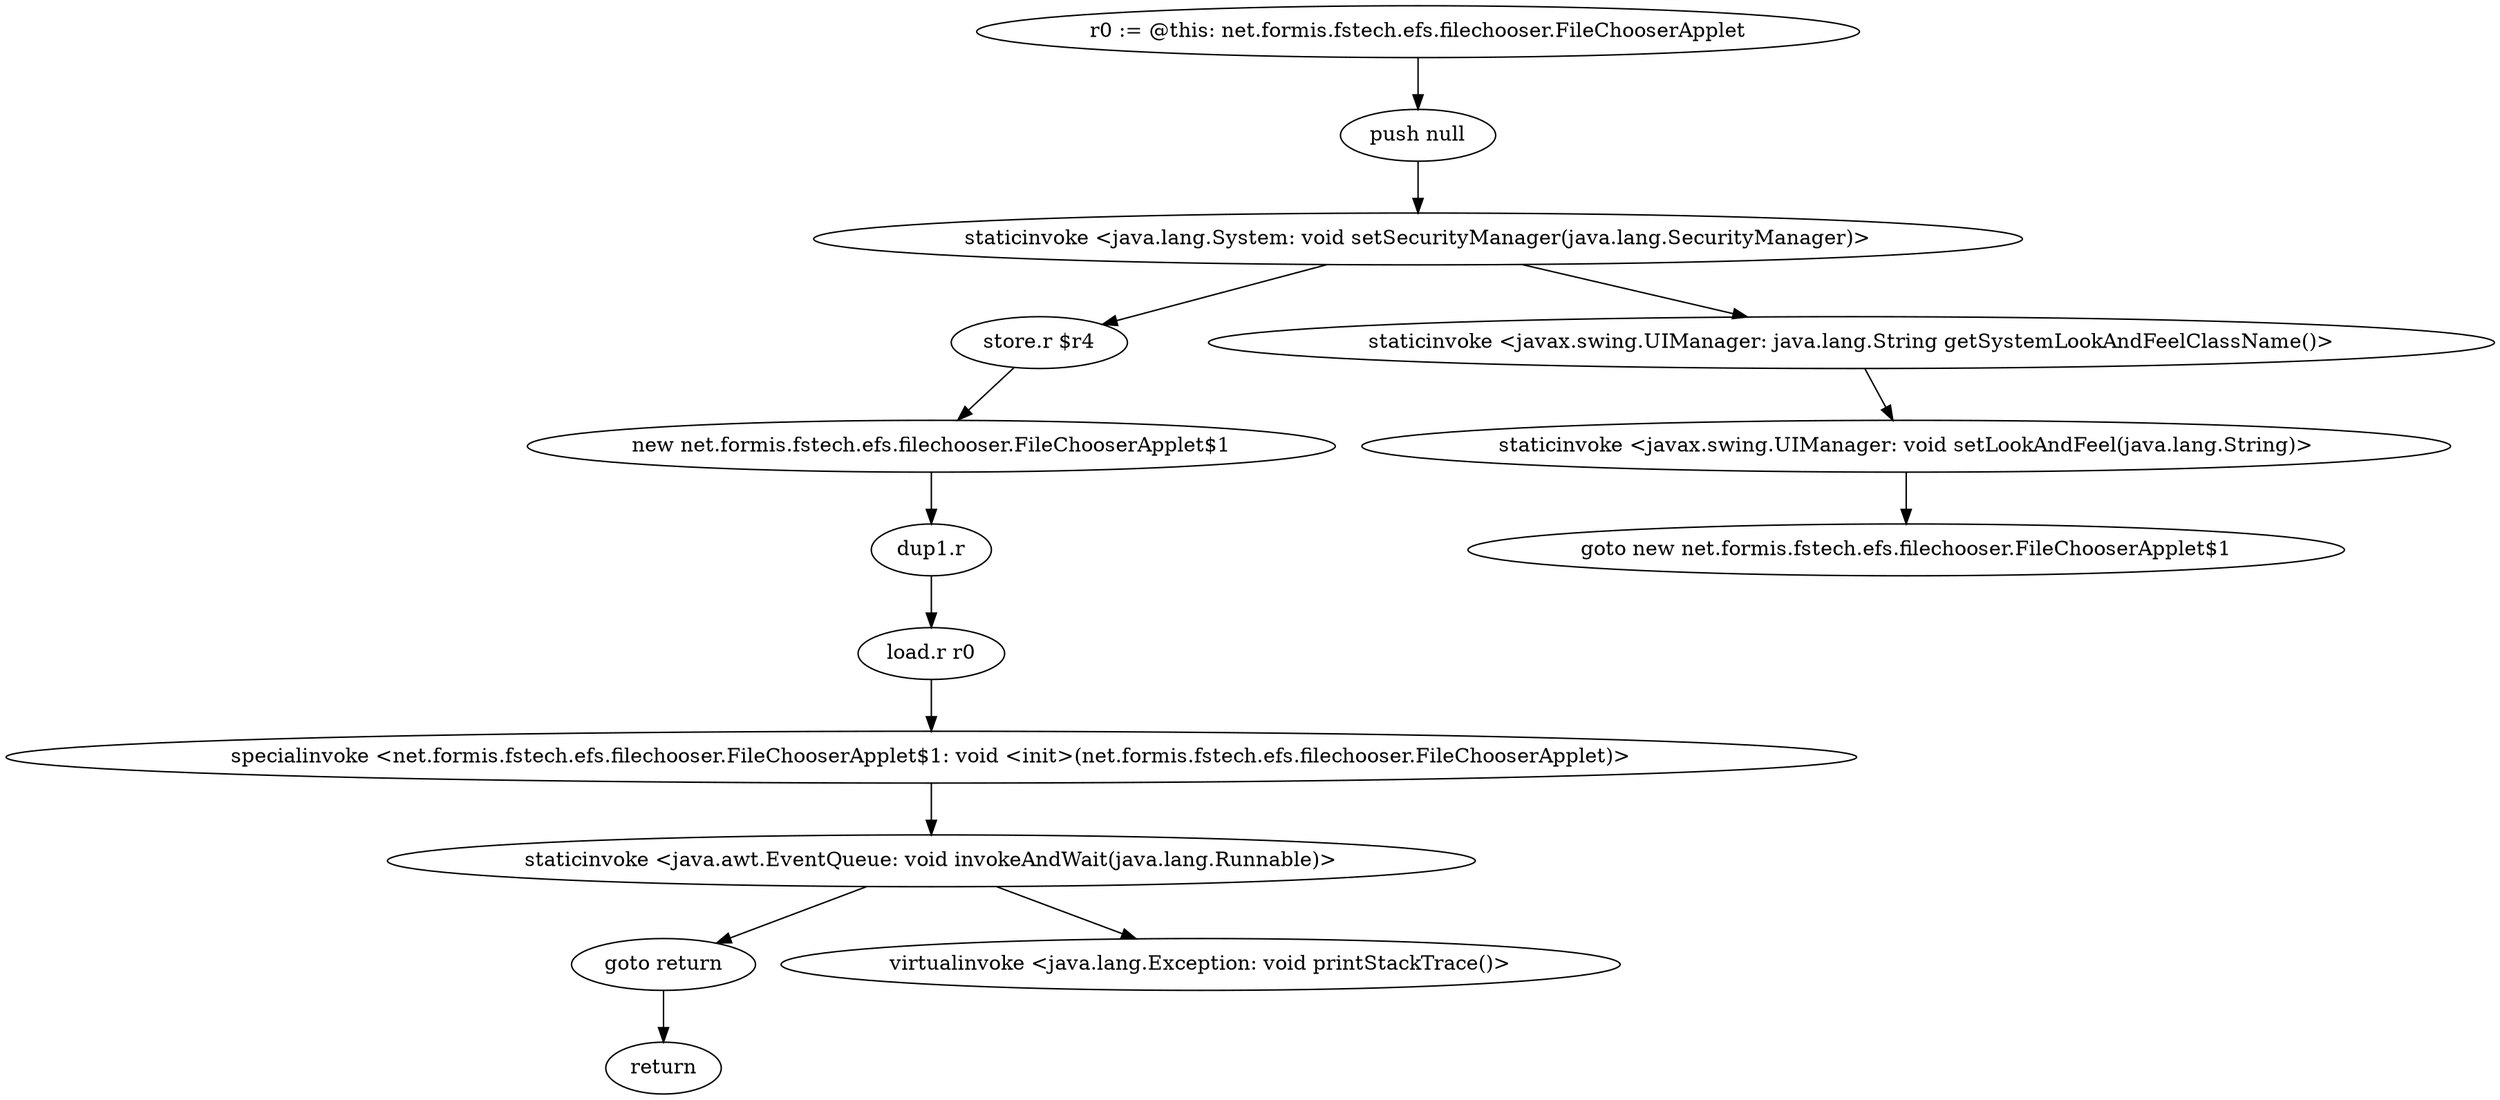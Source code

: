digraph "" {
    "r0 := @this: net.formis.fstech.efs.filechooser.FileChooserApplet"
    "push null"
    "r0 := @this: net.formis.fstech.efs.filechooser.FileChooserApplet"->"push null";
    "staticinvoke <java.lang.System: void setSecurityManager(java.lang.SecurityManager)>"
    "push null"->"staticinvoke <java.lang.System: void setSecurityManager(java.lang.SecurityManager)>";
    "store.r $r4"
    "staticinvoke <java.lang.System: void setSecurityManager(java.lang.SecurityManager)>"->"store.r $r4";
    "new net.formis.fstech.efs.filechooser.FileChooserApplet$1"
    "store.r $r4"->"new net.formis.fstech.efs.filechooser.FileChooserApplet$1";
    "dup1.r"
    "new net.formis.fstech.efs.filechooser.FileChooserApplet$1"->"dup1.r";
    "load.r r0"
    "dup1.r"->"load.r r0";
    "specialinvoke <net.formis.fstech.efs.filechooser.FileChooserApplet$1: void <init>(net.formis.fstech.efs.filechooser.FileChooserApplet)>"
    "load.r r0"->"specialinvoke <net.formis.fstech.efs.filechooser.FileChooserApplet$1: void <init>(net.formis.fstech.efs.filechooser.FileChooserApplet)>";
    "staticinvoke <java.awt.EventQueue: void invokeAndWait(java.lang.Runnable)>"
    "specialinvoke <net.formis.fstech.efs.filechooser.FileChooserApplet$1: void <init>(net.formis.fstech.efs.filechooser.FileChooserApplet)>"->"staticinvoke <java.awt.EventQueue: void invokeAndWait(java.lang.Runnable)>";
    "goto return"
    "staticinvoke <java.awt.EventQueue: void invokeAndWait(java.lang.Runnable)>"->"goto return";
    "return"
    "goto return"->"return";
    "virtualinvoke <java.lang.Exception: void printStackTrace()>"
    "staticinvoke <java.awt.EventQueue: void invokeAndWait(java.lang.Runnable)>"->"virtualinvoke <java.lang.Exception: void printStackTrace()>";
    "staticinvoke <javax.swing.UIManager: java.lang.String getSystemLookAndFeelClassName()>"
    "staticinvoke <java.lang.System: void setSecurityManager(java.lang.SecurityManager)>"->"staticinvoke <javax.swing.UIManager: java.lang.String getSystemLookAndFeelClassName()>";
    "staticinvoke <javax.swing.UIManager: void setLookAndFeel(java.lang.String)>"
    "staticinvoke <javax.swing.UIManager: java.lang.String getSystemLookAndFeelClassName()>"->"staticinvoke <javax.swing.UIManager: void setLookAndFeel(java.lang.String)>";
    "goto new net.formis.fstech.efs.filechooser.FileChooserApplet$1"
    "staticinvoke <javax.swing.UIManager: void setLookAndFeel(java.lang.String)>"->"goto new net.formis.fstech.efs.filechooser.FileChooserApplet$1";
}
